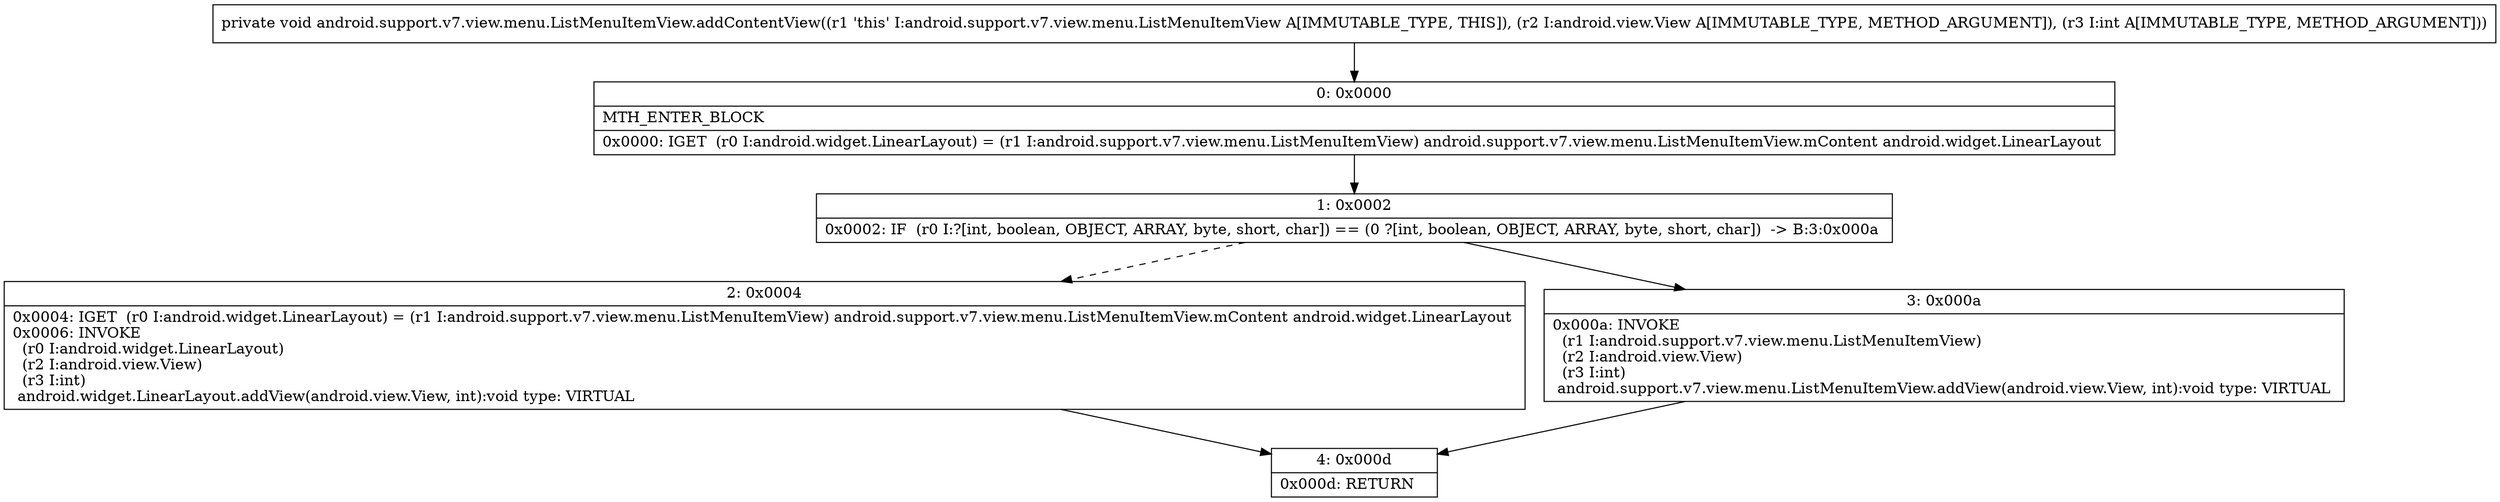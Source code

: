 digraph "CFG forandroid.support.v7.view.menu.ListMenuItemView.addContentView(Landroid\/view\/View;I)V" {
Node_0 [shape=record,label="{0\:\ 0x0000|MTH_ENTER_BLOCK\l|0x0000: IGET  (r0 I:android.widget.LinearLayout) = (r1 I:android.support.v7.view.menu.ListMenuItemView) android.support.v7.view.menu.ListMenuItemView.mContent android.widget.LinearLayout \l}"];
Node_1 [shape=record,label="{1\:\ 0x0002|0x0002: IF  (r0 I:?[int, boolean, OBJECT, ARRAY, byte, short, char]) == (0 ?[int, boolean, OBJECT, ARRAY, byte, short, char])  \-\> B:3:0x000a \l}"];
Node_2 [shape=record,label="{2\:\ 0x0004|0x0004: IGET  (r0 I:android.widget.LinearLayout) = (r1 I:android.support.v7.view.menu.ListMenuItemView) android.support.v7.view.menu.ListMenuItemView.mContent android.widget.LinearLayout \l0x0006: INVOKE  \l  (r0 I:android.widget.LinearLayout)\l  (r2 I:android.view.View)\l  (r3 I:int)\l android.widget.LinearLayout.addView(android.view.View, int):void type: VIRTUAL \l}"];
Node_3 [shape=record,label="{3\:\ 0x000a|0x000a: INVOKE  \l  (r1 I:android.support.v7.view.menu.ListMenuItemView)\l  (r2 I:android.view.View)\l  (r3 I:int)\l android.support.v7.view.menu.ListMenuItemView.addView(android.view.View, int):void type: VIRTUAL \l}"];
Node_4 [shape=record,label="{4\:\ 0x000d|0x000d: RETURN   \l}"];
MethodNode[shape=record,label="{private void android.support.v7.view.menu.ListMenuItemView.addContentView((r1 'this' I:android.support.v7.view.menu.ListMenuItemView A[IMMUTABLE_TYPE, THIS]), (r2 I:android.view.View A[IMMUTABLE_TYPE, METHOD_ARGUMENT]), (r3 I:int A[IMMUTABLE_TYPE, METHOD_ARGUMENT])) }"];
MethodNode -> Node_0;
Node_0 -> Node_1;
Node_1 -> Node_2[style=dashed];
Node_1 -> Node_3;
Node_2 -> Node_4;
Node_3 -> Node_4;
}

